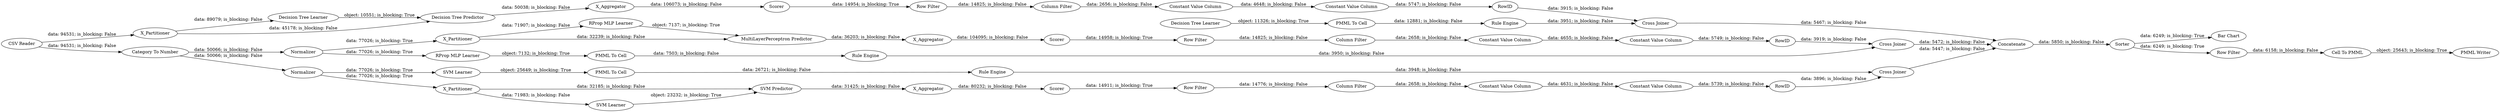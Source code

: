 digraph {
	"-7780324533777540925_28" [label="PMML To Cell"]
	"-3175676112029905328_293" [label=RowID]
	"6459129303462781782_38" [label="Cross Joiner"]
	"9071079603372054001_293" [label=RowID]
	"-1467533704448864509_59" [label="Bar Chart"]
	"-1467533704448864509_53" [label="Row Filter"]
	"7408721399636479549_22" [label="PMML To Cell"]
	"4445620744704035091_35" [label="Rule Engine"]
	"8258230054324300980_290" [label="Constant Value Column"]
	"1900915049174444302_2" [label=X_Partitioner]
	"7408721399636479549_35" [label="RProp MLP Learner"]
	"-7925790616186679516_32" [label="MultiLayerPerceptron Predictor"]
	"-7925790616186679516_7" [label=X_Aggregator]
	"-1467533704448864509_54" [label="Cell To PMML"]
	"-1467533704448864509_52" [label=Sorter]
	"-1467533704448864509_62" [label="CSV Reader"]
	"6459129303462781782_7" [label=X_Aggregator]
	"-3175676112029905328_290" [label="Constant Value Column"]
	"-7780324533777540925_33" [label="Decision Tree Learner"]
	"-7780324533777540925_34" [label="Rule Engine"]
	"-7925790616186679516_40" [label=Scorer]
	"8258230054324300980_293" [label=RowID]
	"-1467533704448864509_60" [label=Concatenate]
	"8258230054324300980_292" [label="Constant Value Column"]
	"1900915049174444302_40" [label=Normalizer]
	"4445620744704035091_33" [label="SVM Learner"]
	"4445620744704035091_34" [label="PMML To Cell"]
	"1900915049174444302_31" [label="SVM Learner"]
	"-7925790616186679516_31" [label="RProp MLP Learner"]
	"9071079603372054001_294" [label="Column Filter"]
	"9071079603372054001_290" [label="Constant Value Column"]
	"6459129303462781782_31" [label="Decision Tree Learner"]
	"6459129303462781782_32" [label="Decision Tree Predictor"]
	"-1467533704448864509_61" [label="PMML Writer"]
	"-7925790616186679516_39" [label=Normalizer]
	"6459129303462781782_39" [label=Scorer]
	"7408721399636479549_34" [label="Rule Engine"]
	"-7925790616186679516_38" [label="Cross Joiner"]
	"8258230054324300980_294" [label="Column Filter"]
	"6459129303462781782_2" [label=X_Partitioner]
	"9071079603372054001_292" [label="Constant Value Column"]
	"-1467533704448864509_58" [label="Category To Number"]
	"-3175676112029905328_9" [label="Row Filter"]
	"8258230054324300980_9" [label="Row Filter"]
	"1900915049174444302_32" [label="SVM Predictor"]
	"-7925790616186679516_2" [label=X_Partitioner]
	"1900915049174444302_7" [label=X_Aggregator]
	"1900915049174444302_41" [label=Scorer]
	"-3175676112029905328_292" [label="Constant Value Column"]
	"-3175676112029905328_294" [label="Column Filter"]
	"9071079603372054001_9" [label="Row Filter"]
	"1900915049174444302_39" [label="Cross Joiner"]
	"-7925790616186679516_39" -> "7408721399636479549_35" [label="data: 77026; is_blocking: True"]
	"9071079603372054001_292" -> "9071079603372054001_293" [label="data: 5749; is_blocking: False"]
	"6459129303462781782_39" -> "-3175676112029905328_9" [label="data: 14954; is_blocking: True"]
	"-7925790616186679516_39" -> "-7925790616186679516_2" [label="data: 77026; is_blocking: True"]
	"-3175676112029905328_292" -> "-3175676112029905328_293" [label="data: 5747; is_blocking: False"]
	"6459129303462781782_38" -> "-1467533704448864509_60" [label="data: 5467; is_blocking: False"]
	"-7925790616186679516_32" -> "-7925790616186679516_7" [label="data: 36203; is_blocking: False"]
	"-7780324533777540925_33" -> "-7780324533777540925_28" [label="object: 11326; is_blocking: True"]
	"1900915049174444302_2" -> "1900915049174444302_31" [label="data: 71983; is_blocking: False"]
	"-3175676112029905328_293" -> "6459129303462781782_38" [label="data: 3915; is_blocking: False"]
	"7408721399636479549_34" -> "-7925790616186679516_38" [label="data: 3950; is_blocking: False"]
	"-7925790616186679516_2" -> "-7925790616186679516_32" [label="data: 32239; is_blocking: False"]
	"6459129303462781782_2" -> "6459129303462781782_32" [label="data: 45178; is_blocking: False"]
	"8258230054324300980_292" -> "8258230054324300980_293" [label="data: 5739; is_blocking: False"]
	"9071079603372054001_294" -> "9071079603372054001_290" [label="data: 2658; is_blocking: False"]
	"6459129303462781782_32" -> "6459129303462781782_7" [label="data: 50038; is_blocking: False"]
	"-7925790616186679516_31" -> "-7925790616186679516_32" [label="object: 7137; is_blocking: True"]
	"9071079603372054001_293" -> "-7925790616186679516_38" [label="data: 3919; is_blocking: False"]
	"1900915049174444302_40" -> "1900915049174444302_2" [label="data: 77026; is_blocking: True"]
	"-1467533704448864509_62" -> "-1467533704448864509_58" [label="data: 94531; is_blocking: False"]
	"9071079603372054001_9" -> "9071079603372054001_294" [label="data: 14825; is_blocking: False"]
	"-7925790616186679516_40" -> "9071079603372054001_9" [label="data: 14958; is_blocking: True"]
	"-7780324533777540925_34" -> "6459129303462781782_38" [label="data: 3951; is_blocking: False"]
	"1900915049174444302_39" -> "-1467533704448864509_60" [label="data: 5447; is_blocking: False"]
	"9071079603372054001_290" -> "9071079603372054001_292" [label="data: 4655; is_blocking: False"]
	"8258230054324300980_290" -> "8258230054324300980_292" [label="data: 4631; is_blocking: False"]
	"-1467533704448864509_60" -> "-1467533704448864509_52" [label="data: 5850; is_blocking: False"]
	"-1467533704448864509_53" -> "-1467533704448864509_54" [label="data: 6158; is_blocking: False"]
	"-1467533704448864509_52" -> "-1467533704448864509_59" [label="data: 6249; is_blocking: True"]
	"6459129303462781782_2" -> "6459129303462781782_31" [label="data: 89079; is_blocking: False"]
	"1900915049174444302_41" -> "8258230054324300980_9" [label="data: 14911; is_blocking: True"]
	"4445620744704035091_35" -> "1900915049174444302_39" [label="data: 3948; is_blocking: False"]
	"8258230054324300980_294" -> "8258230054324300980_290" [label="data: 2658; is_blocking: False"]
	"4445620744704035091_33" -> "4445620744704035091_34" [label="object: 25649; is_blocking: True"]
	"6459129303462781782_7" -> "6459129303462781782_39" [label="data: 106073; is_blocking: False"]
	"7408721399636479549_22" -> "7408721399636479549_34" [label="data: 7503; is_blocking: False"]
	"-3175676112029905328_294" -> "-3175676112029905328_290" [label="data: 2656; is_blocking: False"]
	"1900915049174444302_32" -> "1900915049174444302_7" [label="data: 31425; is_blocking: False"]
	"8258230054324300980_293" -> "1900915049174444302_39" [label="data: 3896; is_blocking: False"]
	"-7925790616186679516_7" -> "-7925790616186679516_40" [label="data: 104095; is_blocking: False"]
	"-7925790616186679516_38" -> "-1467533704448864509_60" [label="data: 5472; is_blocking: False"]
	"-1467533704448864509_62" -> "6459129303462781782_2" [label="data: 94531; is_blocking: False"]
	"-1467533704448864509_54" -> "-1467533704448864509_61" [label="object: 25643; is_blocking: True"]
	"-1467533704448864509_58" -> "1900915049174444302_40" [label="data: 50066; is_blocking: False"]
	"-3175676112029905328_9" -> "-3175676112029905328_294" [label="data: 14825; is_blocking: False"]
	"4445620744704035091_34" -> "4445620744704035091_35" [label="data: 26721; is_blocking: False"]
	"8258230054324300980_9" -> "8258230054324300980_294" [label="data: 14776; is_blocking: False"]
	"1900915049174444302_7" -> "1900915049174444302_41" [label="data: 80232; is_blocking: False"]
	"1900915049174444302_40" -> "4445620744704035091_33" [label="data: 77026; is_blocking: True"]
	"-1467533704448864509_52" -> "-1467533704448864509_53" [label="data: 6249; is_blocking: True"]
	"6459129303462781782_31" -> "6459129303462781782_32" [label="object: 10551; is_blocking: True"]
	"-7925790616186679516_2" -> "-7925790616186679516_31" [label="data: 71907; is_blocking: False"]
	"7408721399636479549_35" -> "7408721399636479549_22" [label="object: 7132; is_blocking: True"]
	"1900915049174444302_2" -> "1900915049174444302_32" [label="data: 32185; is_blocking: False"]
	"-1467533704448864509_58" -> "-7925790616186679516_39" [label="data: 50066; is_blocking: False"]
	"-7780324533777540925_28" -> "-7780324533777540925_34" [label="data: 12881; is_blocking: False"]
	"1900915049174444302_31" -> "1900915049174444302_32" [label="object: 23232; is_blocking: True"]
	"-3175676112029905328_290" -> "-3175676112029905328_292" [label="data: 4648; is_blocking: False"]
	rankdir=LR
}
